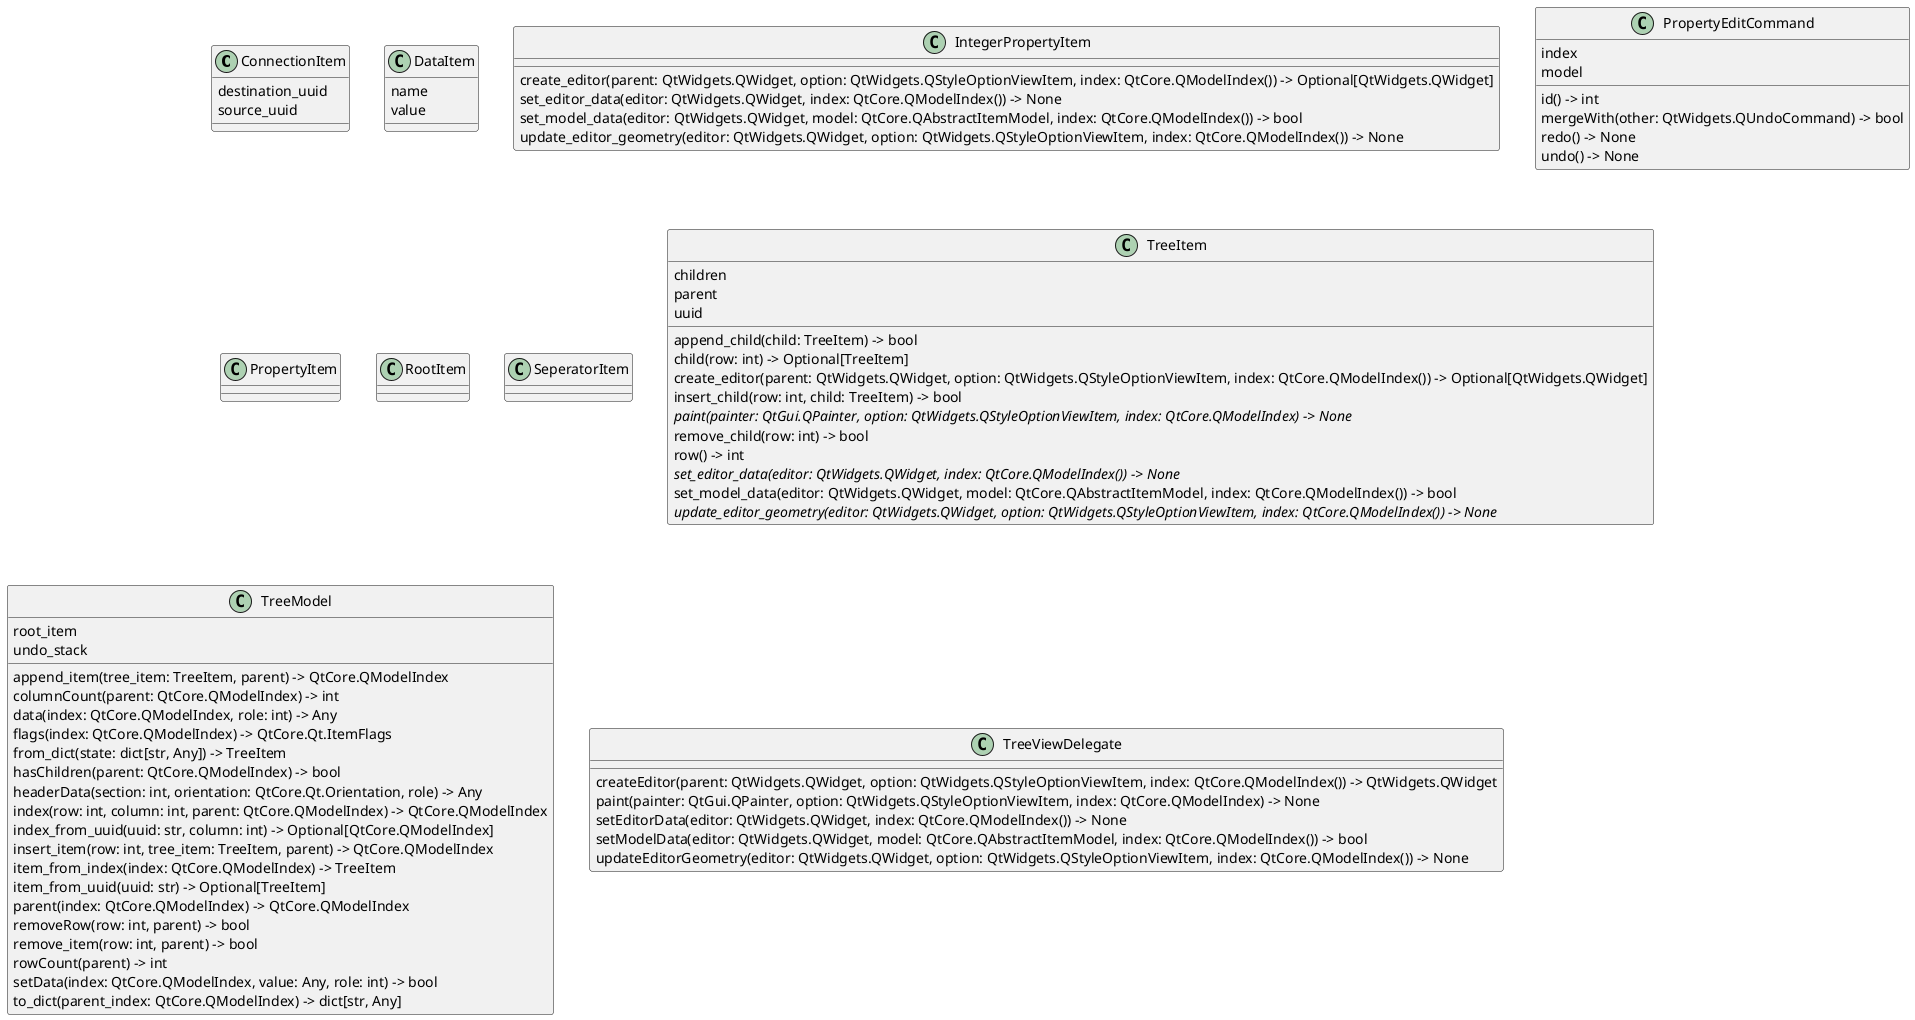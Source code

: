 @startuml classes
set namespaceSeparator none
class "ConnectionItem" as codelink.backend.connection_item.ConnectionItem {
  destination_uuid
  source_uuid
}
class "DataItem" as codelink.backend.data_item.DataItem {
  name
  value
}
class "IntegerPropertyItem" as codelink.backend.integer_property_item.IntegerPropertyItem {
  create_editor(parent: QtWidgets.QWidget, option: QtWidgets.QStyleOptionViewItem, index: QtCore.QModelIndex()) -> Optional[QtWidgets.QWidget]
  set_editor_data(editor: QtWidgets.QWidget, index: QtCore.QModelIndex()) -> None
  set_model_data(editor: QtWidgets.QWidget, model: QtCore.QAbstractItemModel, index: QtCore.QModelIndex()) -> bool
  update_editor_geometry(editor: QtWidgets.QWidget, option: QtWidgets.QStyleOptionViewItem, index: QtCore.QModelIndex()) -> None
}
class "PropertyEditCommand" as codelink.backend.undo_cmds.PropertyEditCommand {
  index
  model
  id() -> int
  mergeWith(other: QtWidgets.QUndoCommand) -> bool
  redo() -> None
  undo() -> None
}
class "PropertyItem" as codelink.backend.property_item.PropertyItem {
}
class "RootItem" as codelink.backend.root_item.RootItem {
}
class "SeperatorItem" as codelink.backend.seperator_item.SeperatorItem {
}
class "TreeItem" as codelink.backend.tree_item.TreeItem {
  children
  parent
  uuid
  append_child(child: TreeItem) -> bool
  child(row: int) -> Optional[TreeItem]
  create_editor(parent: QtWidgets.QWidget, option: QtWidgets.QStyleOptionViewItem, index: QtCore.QModelIndex()) -> Optional[QtWidgets.QWidget]
  insert_child(row: int, child: TreeItem) -> bool
  {abstract}paint(painter: QtGui.QPainter, option: QtWidgets.QStyleOptionViewItem, index: QtCore.QModelIndex) -> None
  remove_child(row: int) -> bool
  row() -> int
  {abstract}set_editor_data(editor: QtWidgets.QWidget, index: QtCore.QModelIndex()) -> None
  set_model_data(editor: QtWidgets.QWidget, model: QtCore.QAbstractItemModel, index: QtCore.QModelIndex()) -> bool
  {abstract}update_editor_geometry(editor: QtWidgets.QWidget, option: QtWidgets.QStyleOptionViewItem, index: QtCore.QModelIndex()) -> None
}
class "TreeModel" as codelink.backend.tree_model.TreeModel {
  root_item
  undo_stack
  append_item(tree_item: TreeItem, parent) -> QtCore.QModelIndex
  columnCount(parent: QtCore.QModelIndex) -> int
  data(index: QtCore.QModelIndex, role: int) -> Any
  flags(index: QtCore.QModelIndex) -> QtCore.Qt.ItemFlags
  from_dict(state: dict[str, Any]) -> TreeItem
  hasChildren(parent: QtCore.QModelIndex) -> bool
  headerData(section: int, orientation: QtCore.Qt.Orientation, role) -> Any
  index(row: int, column: int, parent: QtCore.QModelIndex) -> QtCore.QModelIndex
  index_from_uuid(uuid: str, column: int) -> Optional[QtCore.QModelIndex]
  insert_item(row: int, tree_item: TreeItem, parent) -> QtCore.QModelIndex
  item_from_index(index: QtCore.QModelIndex) -> TreeItem
  item_from_uuid(uuid: str) -> Optional[TreeItem]
  parent(index: QtCore.QModelIndex) -> QtCore.QModelIndex
  removeRow(row: int, parent) -> bool
  remove_item(row: int, parent) -> bool
  rowCount(parent) -> int
  setData(index: QtCore.QModelIndex, value: Any, role: int) -> bool
  to_dict(parent_index: QtCore.QModelIndex) -> dict[str, Any]
}
class "TreeViewDelegate" as codelink.backend.delegates.TreeViewDelegate {
  createEditor(parent: QtWidgets.QWidget, option: QtWidgets.QStyleOptionViewItem, index: QtCore.QModelIndex()) -> QtWidgets.QWidget
  paint(painter: QtGui.QPainter, option: QtWidgets.QStyleOptionViewItem, index: QtCore.QModelIndex) -> None
  setEditorData(editor: QtWidgets.QWidget, index: QtCore.QModelIndex()) -> None
  setModelData(editor: QtWidgets.QWidget, model: QtCore.QAbstractItemModel, index: QtCore.QModelIndex()) -> bool
  updateEditorGeometry(editor: QtWidgets.QWidget, option: QtWidgets.QStyleOptionViewItem, index: QtCore.QModelIndex()) -> None
}
@enduml
